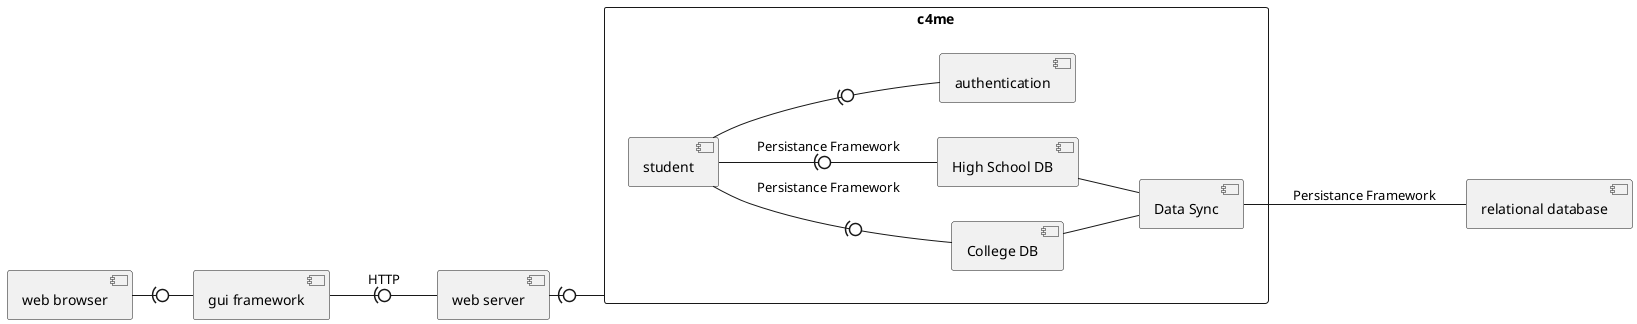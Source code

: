 @startuml

left to right direction

component "web browser" as wb
component "web server" as ws
component "gui framework" as gui
component "relational database" as rdb
' component "persistance framework" as fram 

rectangle c4me {
    component "College DB" as col
    component "High School DB" as hs 
    component "student" as stud 
    component "authentication" as auth 
    component "Data Sync" as ds 
}

wb -(0- gui
gui -(0- ws : HTTP
ws -(0- c4me 
stud -(0- hs : Persistance Framework
stud -(0- col : Persistance Framework
stud -(0- auth
hs -- ds
col -- ds
ds -- rdb : Persistance Framework


@enduml